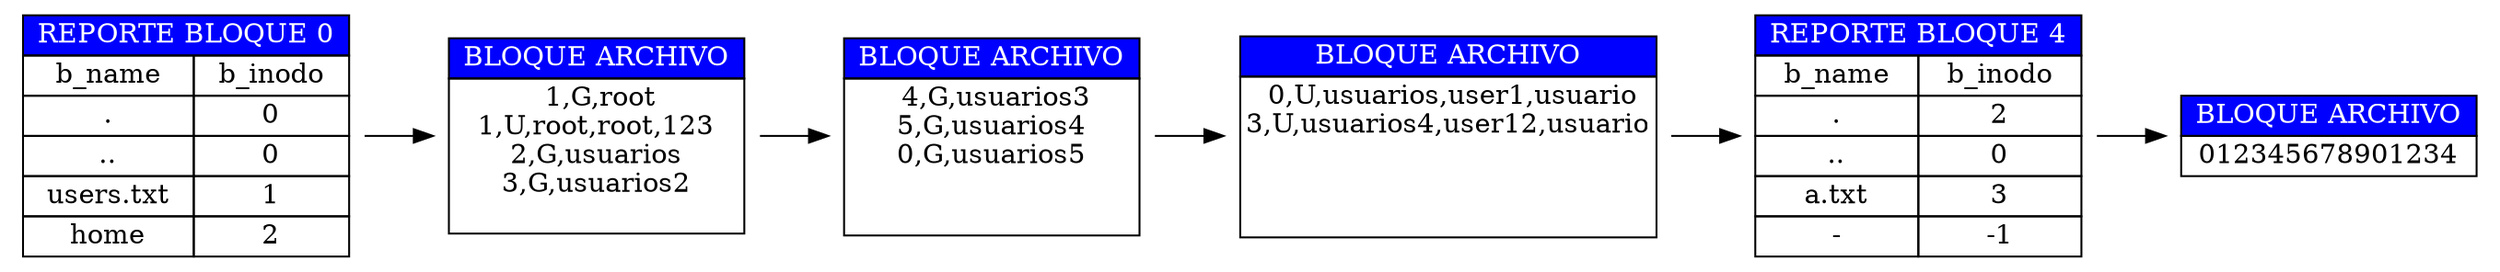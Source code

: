 digraph G {
	rankdir=LR;
	node [shape=plaintext]
	bloque0 [label=<
							<table border="0" cellborder="1" cellspacing="0">
							<tr><td colspan="2" bgcolor="#0000FF"><font color="white"> REPORTE BLOQUE 0 </font></td></tr>
	<tr><td>b_name</td><td>b_inodo</td></tr>
	<tr><td>.</td><td>0</td></tr>
	<tr><td>..</td><td>0</td></tr>
	<tr><td>users.txt</td><td>1</td></tr>
	<tr><td>home</td><td>2</td></tr>	</table>>];
bloque1 [label=<
					<table border="0" cellborder="1" cellspacing="0">
		<tr><td colspan="2" bgcolor="#0000FF"><font color="white"> BLOQUE ARCHIVO </font></td></tr>
		<tr><td colspan="2"> 1,G,root<br/>1,U,root,root,123<br/>2,G,usuarios<br/>3,G,usuarios2<br/> </td></tr>	</table>>];
bloque2 [label=<
					<table border="0" cellborder="1" cellspacing="0">
		<tr><td colspan="2" bgcolor="#0000FF"><font color="white"> BLOQUE ARCHIVO </font></td></tr>
		<tr><td colspan="2"> 4,G,usuarios3<br/>5,G,usuarios4<br/>0,G,usuarios5<br/><br/> </td></tr>	</table>>];
bloque3 [label=<
					<table border="0" cellborder="1" cellspacing="0">
		<tr><td colspan="2" bgcolor="#0000FF"><font color="white"> BLOQUE ARCHIVO </font></td></tr>
		<tr><td colspan="2"> 0,U,usuarios,user1,usuario<br/>3,U,usuarios4,user12,usuario<br/><br/><br/> </td></tr>	</table>>];
bloque4 [label=<
							<table border="0" cellborder="1" cellspacing="0">
							<tr><td colspan="2" bgcolor="#0000FF"><font color="white"> REPORTE BLOQUE 4 </font></td></tr>
	<tr><td>b_name</td><td>b_inodo</td></tr>
	<tr><td>.</td><td>2</td></tr>
	<tr><td>..</td><td>0</td></tr>
	<tr><td>a.txt</td><td>3</td></tr>
	<tr><td>-</td><td>-1</td></tr>	</table>>];
bloque5 [label=<
					<table border="0" cellborder="1" cellspacing="0">
		<tr><td colspan="2" bgcolor="#0000FF"><font color="white"> BLOQUE ARCHIVO </font></td></tr>
		<tr><td colspan="2"> 012345678901234 </td></tr>	</table>>];
bloque0 -> bloque1
bloque1 -> bloque2
bloque2 -> bloque3
bloque3 -> bloque4
bloque4 -> bloque5
}
